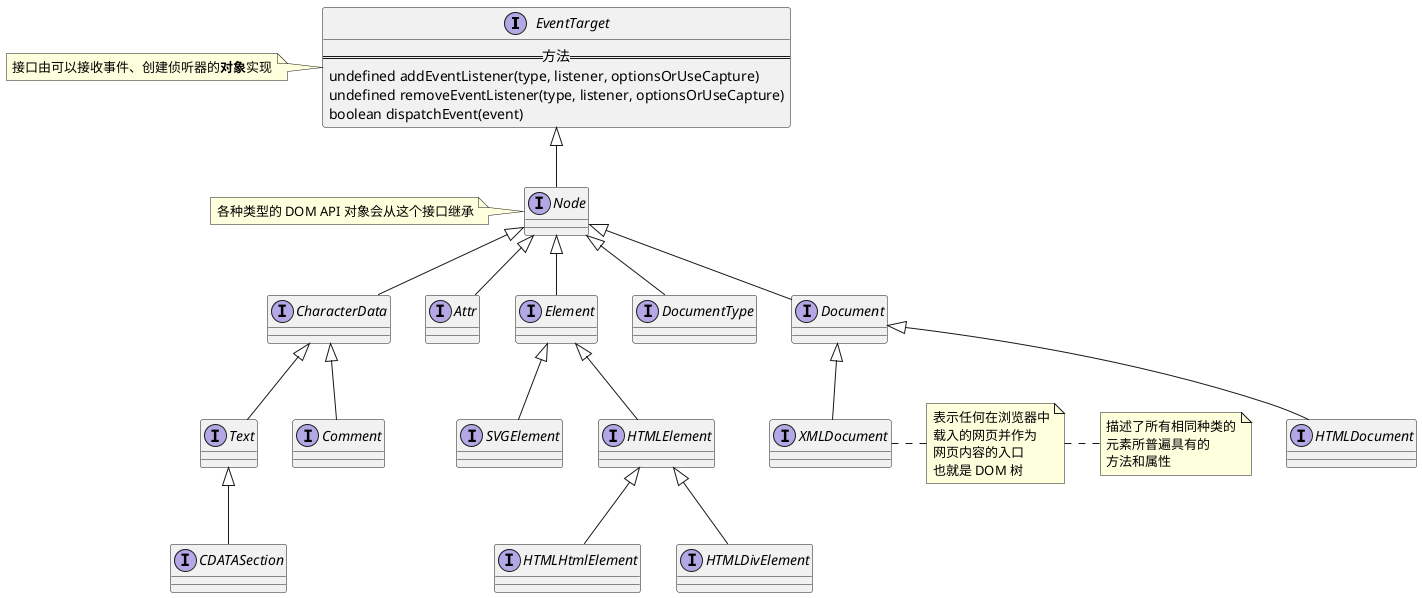 @startuml DOM
    interface EventTarget {
        == 方法 ==
        undefined addEventListener(type, listener, optionsOrUseCapture)
        undefined removeEventListener(type, listener, optionsOrUseCapture)
        boolean dispatchEvent(event)
    }
    note left: 接口由可以接收事件、创建侦听器的<b>对象</b>实现
    ' interface CustomEvent {}
    ' interface NodeList {}
    ' interface NamedNodeMap {}
    interface Node {}
    note left: 各种类型的 DOM API 对象会从这个接口继承
    interface CharacterData {}
    interface Attr {}
    interface Element {}
    interface DocumentType {}
    interface Document {}
    ' interface ProcessingInstruction {}
    ' interface Notation {}
    ' interface Entity {}
    ' interface EntityReference {}

    interface Text {}
    interface Comment {}

    interface CDATASection {}

    interface SVGElement {}
    interface HTMLElement {}
    interface HTMLHtmlElement {}
    interface HTMLDivElement {}

    interface HTMLDocument {}
    interface XMLDocument {}

    EventTarget <|-- Node
    Node <|-- Document
    note right: 表示任何在浏览器中\n载入的网页并作为\n网页内容的入口\n也就是 DOM 树
    Node <|-- Element
    note right: 描述了所有相同种类的\n元素所普遍具有的\n方法和属性
    Element <|-- SVGElement
    Element <|-- HTMLElement
    HTMLElement <|-- HTMLHtmlElement
    HTMLElement <|-- HTMLDivElement
    Node <|-- Attr
    Node <|-- CharacterData
    Node <|-- DocumentType
    ' Node <|-- ProcessingInstruction
    ' Node <|-- Notation
    ' Node <|-- Entity
    ' Node <|-- EntityReference

    Document <|-- HTMLDocument
    Document <|-- XMLDocument

    CharacterData <|-- Text
    CharacterData <|-- Comment

    Text <|-- CDATASection

@enduml